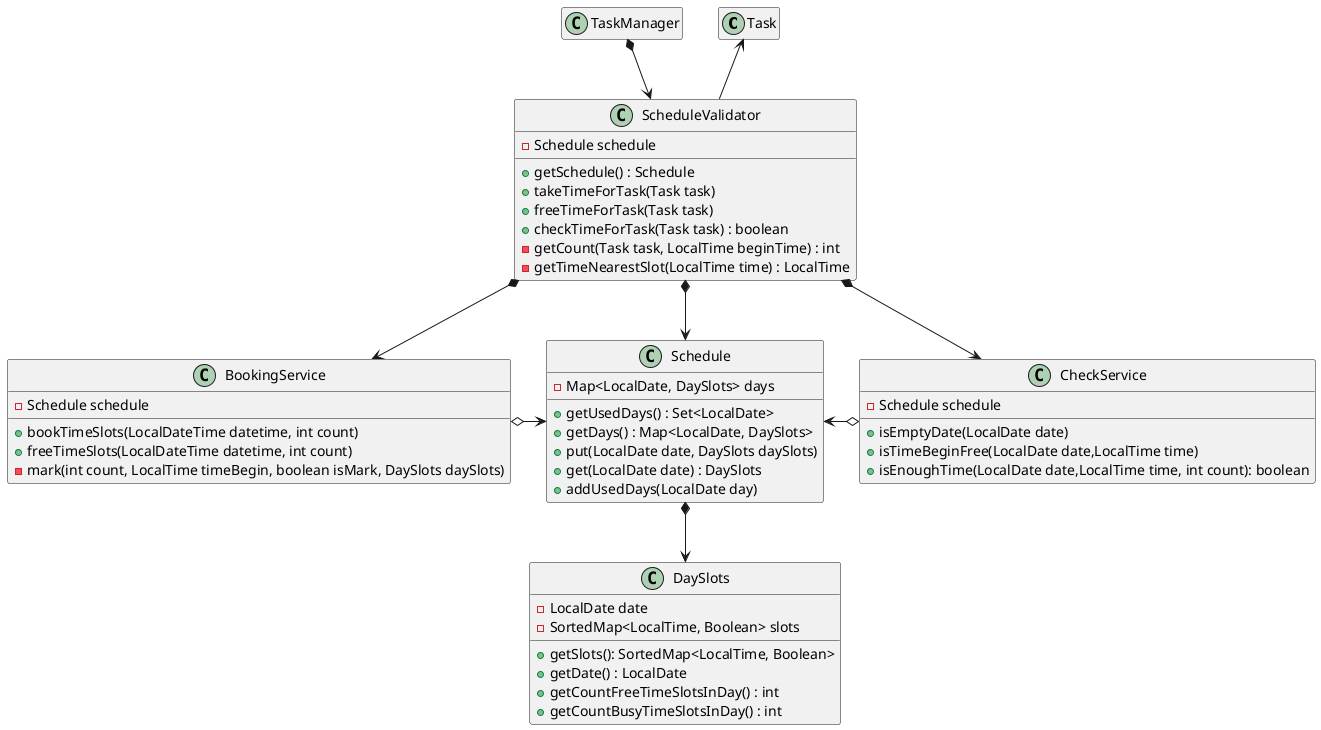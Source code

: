 @startuml
'https://plantuml.com/class-diagram
class Task
class DaySlots {
- LocalDate date
- SortedMap<LocalTime, Boolean> slots
+ getSlots(): SortedMap<LocalTime, Boolean>
+ getDate() : LocalDate
+ getCountFreeTimeSlotsInDay() : int
+ getCountBusyTimeSlotsInDay() : int
}
class Schedule {
- Map<LocalDate, DaySlots> days
+ getUsedDays() : Set<LocalDate>
+ getDays() : Map<LocalDate, DaySlots>
+ put(LocalDate date, DaySlots daySlots)
+ get(LocalDate date) : DaySlots
+ addUsedDays(LocalDate day)
}
class ScheduleValidator{
- Schedule schedule
+ getSchedule() : Schedule
+ takeTimeForTask(Task task)
+ freeTimeForTask(Task task)
+ checkTimeForTask(Task task) : boolean
'+ getBusyDays() List<DaySlots>
- getCount(Task task, LocalTime beginTime) : int
- getTimeNearestSlot(LocalTime time) : LocalTime
}
'class ScheduleUtil {
'{static} boolean PRINT_REPORT = false
'+ print(DaySlots daySlots, boolean isPrintAll)
''+ printDay(ScheduleService validator, Task task, boolean isPrintAll)
'- getEntryStream(final DaySlots daySlots, boolean isPrintAll) Optional<Stream<Map.Entry<LocalTime, Boolean>>>
'- getStreamConsumer(int size) : Consumer<Stream<Map.Entry<LocalTime, Boolean>>>
'}
class BookingService{
- Schedule schedule
+ bookTimeSlots(LocalDateTime datetime, int count)
+ freeTimeSlots(LocalDateTime datetime, int count)
- mark(int count, LocalTime timeBegin, boolean isMark, DaySlots daySlots)
}
class CheckService{
- Schedule schedule
+ isEmptyDate(LocalDate date)
+ isTimeBeginFree(LocalDate date,LocalTime time)
+ isEnoughTime(LocalDate date,LocalTime time, int count): boolean
}

'ScheduleUtil -up-> ScheduleService
'ScheduleUtil -up-> DaySlots
'BookingService .left.> DaySlots
'CheckService .right.> DaySlots
Schedule *--> DaySlots
ScheduleValidator *--> Schedule
ScheduleValidator *--> BookingService
ScheduleValidator *--> CheckService
Schedule <-right-o CheckService
Schedule <-left-o BookingService

ScheduleValidator -up-> Task
ScheduleValidator <-up-* TaskManager

hide Task members
hide TaskManager members

@enduml